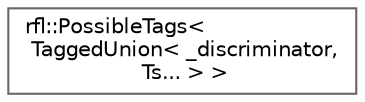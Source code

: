 digraph "类继承关系图"
{
 // LATEX_PDF_SIZE
  bgcolor="transparent";
  edge [fontname=Helvetica,fontsize=10,labelfontname=Helvetica,labelfontsize=10];
  node [fontname=Helvetica,fontsize=10,shape=box,height=0.2,width=0.4];
  rankdir="LR";
  Node0 [id="Node000000",label="rfl::PossibleTags\<\l TaggedUnion\< _discriminator,\l Ts... \> \>",height=0.2,width=0.4,color="grey40", fillcolor="white", style="filled",URL="$structrfl_1_1_possible_tags_3_01_tagged_union_3_01__discriminator_00_01_ts_8_8_8_01_4_01_4.html",tooltip=" "];
}
